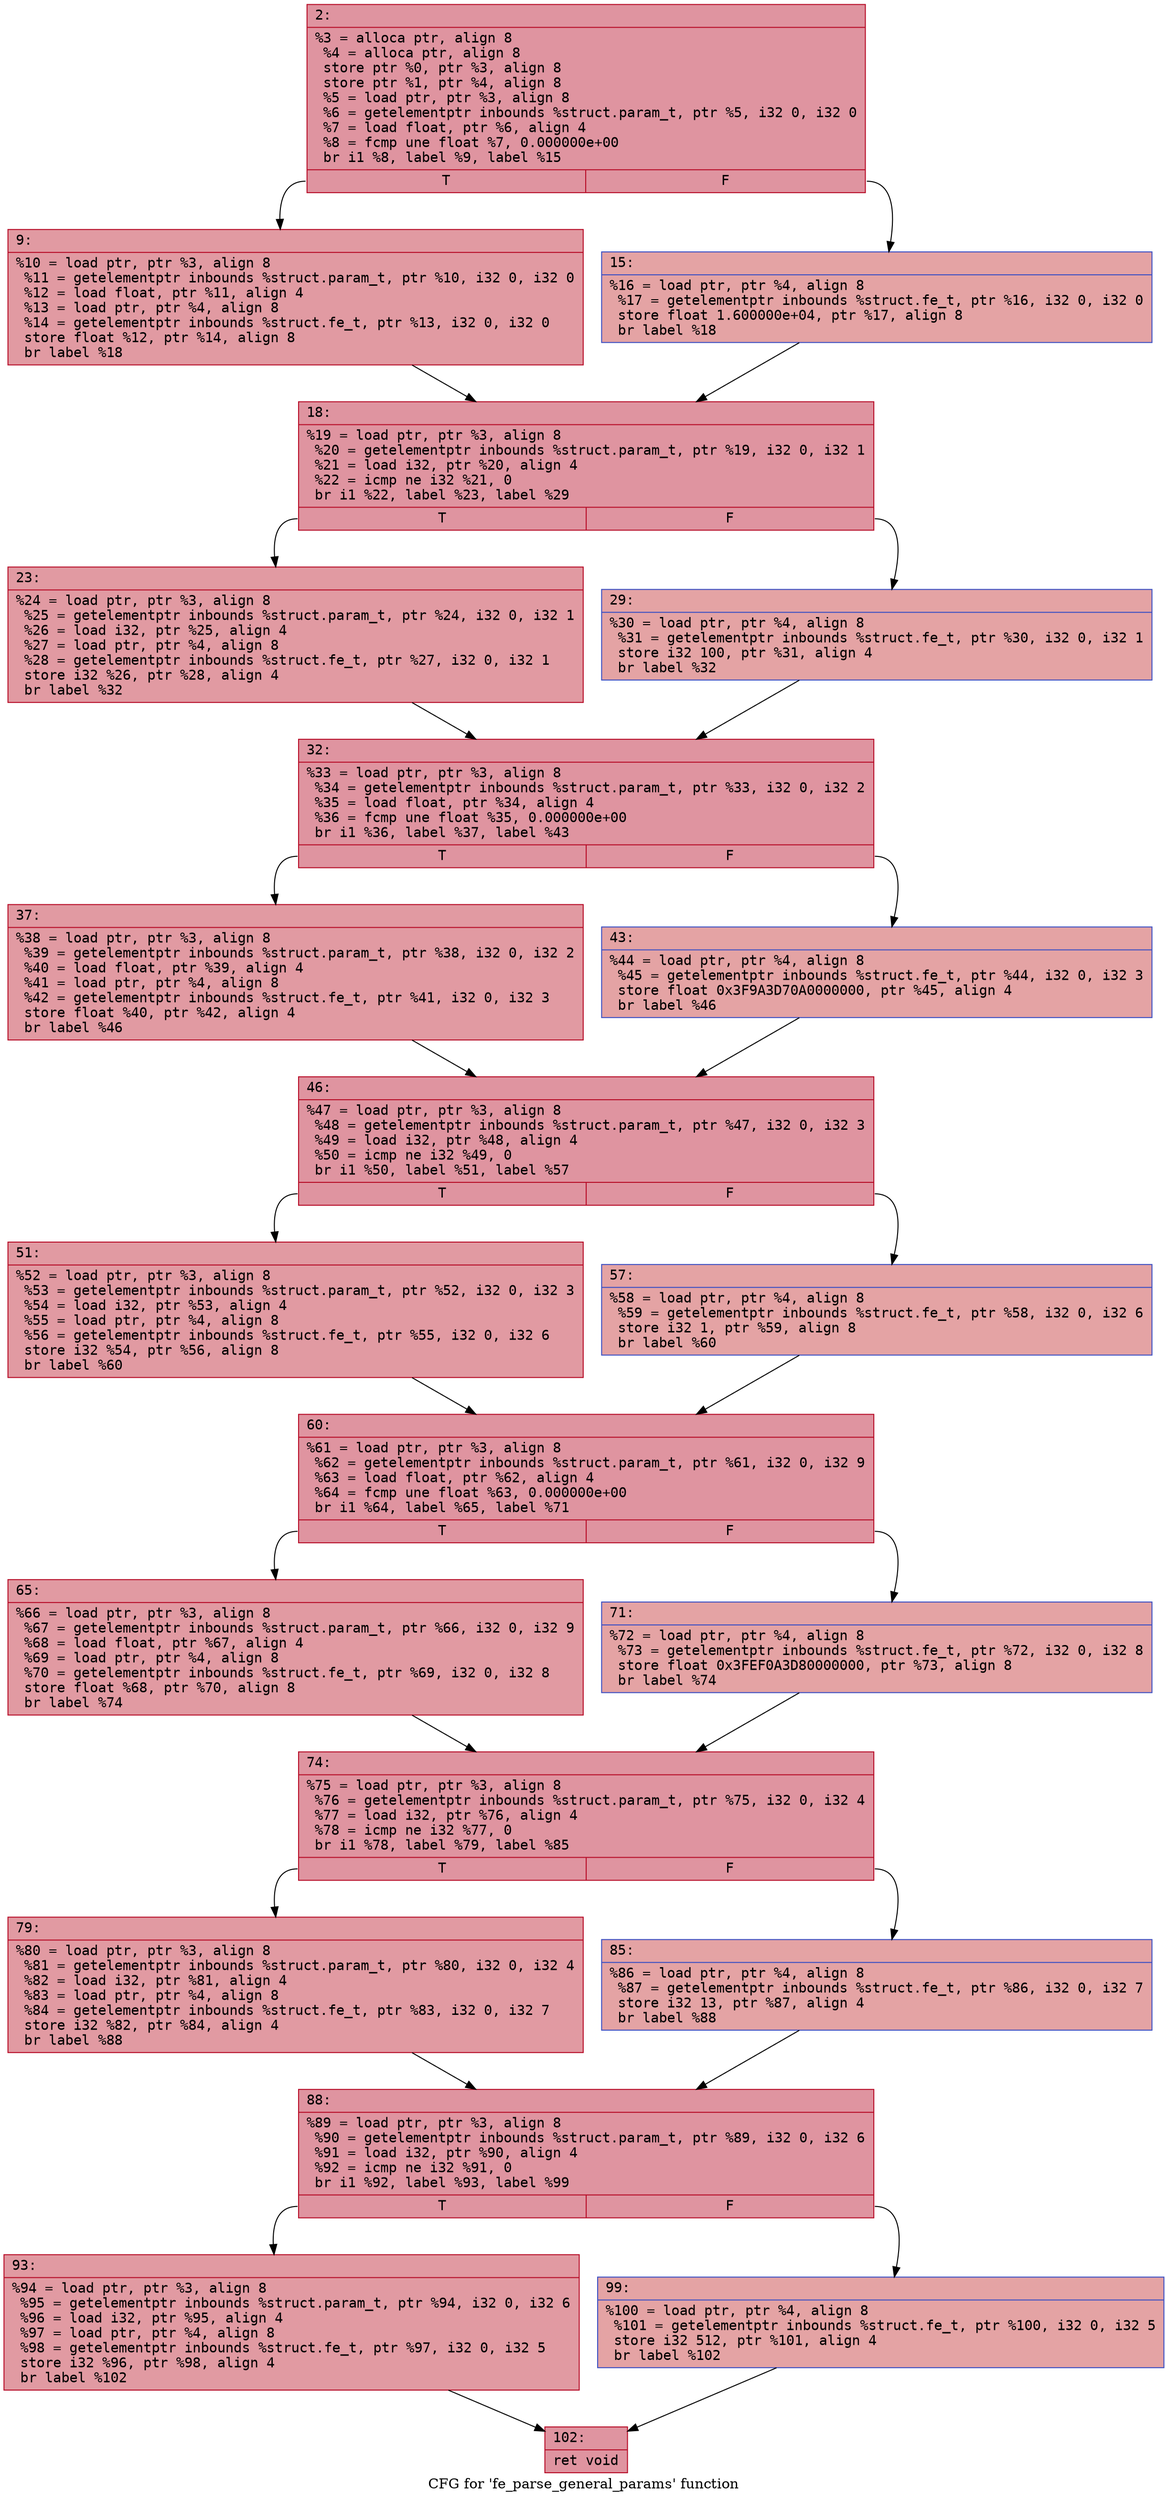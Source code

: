 digraph "CFG for 'fe_parse_general_params' function" {
	label="CFG for 'fe_parse_general_params' function";

	Node0x600003339bd0 [shape=record,color="#b70d28ff", style=filled, fillcolor="#b70d2870" fontname="Courier",label="{2:\l|  %3 = alloca ptr, align 8\l  %4 = alloca ptr, align 8\l  store ptr %0, ptr %3, align 8\l  store ptr %1, ptr %4, align 8\l  %5 = load ptr, ptr %3, align 8\l  %6 = getelementptr inbounds %struct.param_t, ptr %5, i32 0, i32 0\l  %7 = load float, ptr %6, align 4\l  %8 = fcmp une float %7, 0.000000e+00\l  br i1 %8, label %9, label %15\l|{<s0>T|<s1>F}}"];
	Node0x600003339bd0:s0 -> Node0x600003339c20[tooltip="2 -> 9\nProbability 62.50%" ];
	Node0x600003339bd0:s1 -> Node0x600003339c70[tooltip="2 -> 15\nProbability 37.50%" ];
	Node0x600003339c20 [shape=record,color="#b70d28ff", style=filled, fillcolor="#bb1b2c70" fontname="Courier",label="{9:\l|  %10 = load ptr, ptr %3, align 8\l  %11 = getelementptr inbounds %struct.param_t, ptr %10, i32 0, i32 0\l  %12 = load float, ptr %11, align 4\l  %13 = load ptr, ptr %4, align 8\l  %14 = getelementptr inbounds %struct.fe_t, ptr %13, i32 0, i32 0\l  store float %12, ptr %14, align 8\l  br label %18\l}"];
	Node0x600003339c20 -> Node0x600003339cc0[tooltip="9 -> 18\nProbability 100.00%" ];
	Node0x600003339c70 [shape=record,color="#3d50c3ff", style=filled, fillcolor="#c32e3170" fontname="Courier",label="{15:\l|  %16 = load ptr, ptr %4, align 8\l  %17 = getelementptr inbounds %struct.fe_t, ptr %16, i32 0, i32 0\l  store float 1.600000e+04, ptr %17, align 8\l  br label %18\l}"];
	Node0x600003339c70 -> Node0x600003339cc0[tooltip="15 -> 18\nProbability 100.00%" ];
	Node0x600003339cc0 [shape=record,color="#b70d28ff", style=filled, fillcolor="#b70d2870" fontname="Courier",label="{18:\l|  %19 = load ptr, ptr %3, align 8\l  %20 = getelementptr inbounds %struct.param_t, ptr %19, i32 0, i32 1\l  %21 = load i32, ptr %20, align 4\l  %22 = icmp ne i32 %21, 0\l  br i1 %22, label %23, label %29\l|{<s0>T|<s1>F}}"];
	Node0x600003339cc0:s0 -> Node0x600003339d10[tooltip="18 -> 23\nProbability 62.50%" ];
	Node0x600003339cc0:s1 -> Node0x600003339d60[tooltip="18 -> 29\nProbability 37.50%" ];
	Node0x600003339d10 [shape=record,color="#b70d28ff", style=filled, fillcolor="#bb1b2c70" fontname="Courier",label="{23:\l|  %24 = load ptr, ptr %3, align 8\l  %25 = getelementptr inbounds %struct.param_t, ptr %24, i32 0, i32 1\l  %26 = load i32, ptr %25, align 4\l  %27 = load ptr, ptr %4, align 8\l  %28 = getelementptr inbounds %struct.fe_t, ptr %27, i32 0, i32 1\l  store i32 %26, ptr %28, align 4\l  br label %32\l}"];
	Node0x600003339d10 -> Node0x600003339db0[tooltip="23 -> 32\nProbability 100.00%" ];
	Node0x600003339d60 [shape=record,color="#3d50c3ff", style=filled, fillcolor="#c32e3170" fontname="Courier",label="{29:\l|  %30 = load ptr, ptr %4, align 8\l  %31 = getelementptr inbounds %struct.fe_t, ptr %30, i32 0, i32 1\l  store i32 100, ptr %31, align 4\l  br label %32\l}"];
	Node0x600003339d60 -> Node0x600003339db0[tooltip="29 -> 32\nProbability 100.00%" ];
	Node0x600003339db0 [shape=record,color="#b70d28ff", style=filled, fillcolor="#b70d2870" fontname="Courier",label="{32:\l|  %33 = load ptr, ptr %3, align 8\l  %34 = getelementptr inbounds %struct.param_t, ptr %33, i32 0, i32 2\l  %35 = load float, ptr %34, align 4\l  %36 = fcmp une float %35, 0.000000e+00\l  br i1 %36, label %37, label %43\l|{<s0>T|<s1>F}}"];
	Node0x600003339db0:s0 -> Node0x600003339e00[tooltip="32 -> 37\nProbability 62.50%" ];
	Node0x600003339db0:s1 -> Node0x600003339e50[tooltip="32 -> 43\nProbability 37.50%" ];
	Node0x600003339e00 [shape=record,color="#b70d28ff", style=filled, fillcolor="#bb1b2c70" fontname="Courier",label="{37:\l|  %38 = load ptr, ptr %3, align 8\l  %39 = getelementptr inbounds %struct.param_t, ptr %38, i32 0, i32 2\l  %40 = load float, ptr %39, align 4\l  %41 = load ptr, ptr %4, align 8\l  %42 = getelementptr inbounds %struct.fe_t, ptr %41, i32 0, i32 3\l  store float %40, ptr %42, align 4\l  br label %46\l}"];
	Node0x600003339e00 -> Node0x600003339ea0[tooltip="37 -> 46\nProbability 100.00%" ];
	Node0x600003339e50 [shape=record,color="#3d50c3ff", style=filled, fillcolor="#c32e3170" fontname="Courier",label="{43:\l|  %44 = load ptr, ptr %4, align 8\l  %45 = getelementptr inbounds %struct.fe_t, ptr %44, i32 0, i32 3\l  store float 0x3F9A3D70A0000000, ptr %45, align 4\l  br label %46\l}"];
	Node0x600003339e50 -> Node0x600003339ea0[tooltip="43 -> 46\nProbability 100.00%" ];
	Node0x600003339ea0 [shape=record,color="#b70d28ff", style=filled, fillcolor="#b70d2870" fontname="Courier",label="{46:\l|  %47 = load ptr, ptr %3, align 8\l  %48 = getelementptr inbounds %struct.param_t, ptr %47, i32 0, i32 3\l  %49 = load i32, ptr %48, align 4\l  %50 = icmp ne i32 %49, 0\l  br i1 %50, label %51, label %57\l|{<s0>T|<s1>F}}"];
	Node0x600003339ea0:s0 -> Node0x600003339ef0[tooltip="46 -> 51\nProbability 62.50%" ];
	Node0x600003339ea0:s1 -> Node0x600003339f40[tooltip="46 -> 57\nProbability 37.50%" ];
	Node0x600003339ef0 [shape=record,color="#b70d28ff", style=filled, fillcolor="#bb1b2c70" fontname="Courier",label="{51:\l|  %52 = load ptr, ptr %3, align 8\l  %53 = getelementptr inbounds %struct.param_t, ptr %52, i32 0, i32 3\l  %54 = load i32, ptr %53, align 4\l  %55 = load ptr, ptr %4, align 8\l  %56 = getelementptr inbounds %struct.fe_t, ptr %55, i32 0, i32 6\l  store i32 %54, ptr %56, align 8\l  br label %60\l}"];
	Node0x600003339ef0 -> Node0x600003339f90[tooltip="51 -> 60\nProbability 100.00%" ];
	Node0x600003339f40 [shape=record,color="#3d50c3ff", style=filled, fillcolor="#c32e3170" fontname="Courier",label="{57:\l|  %58 = load ptr, ptr %4, align 8\l  %59 = getelementptr inbounds %struct.fe_t, ptr %58, i32 0, i32 6\l  store i32 1, ptr %59, align 8\l  br label %60\l}"];
	Node0x600003339f40 -> Node0x600003339f90[tooltip="57 -> 60\nProbability 100.00%" ];
	Node0x600003339f90 [shape=record,color="#b70d28ff", style=filled, fillcolor="#b70d2870" fontname="Courier",label="{60:\l|  %61 = load ptr, ptr %3, align 8\l  %62 = getelementptr inbounds %struct.param_t, ptr %61, i32 0, i32 9\l  %63 = load float, ptr %62, align 4\l  %64 = fcmp une float %63, 0.000000e+00\l  br i1 %64, label %65, label %71\l|{<s0>T|<s1>F}}"];
	Node0x600003339f90:s0 -> Node0x600003339fe0[tooltip="60 -> 65\nProbability 62.50%" ];
	Node0x600003339f90:s1 -> Node0x60000333a030[tooltip="60 -> 71\nProbability 37.50%" ];
	Node0x600003339fe0 [shape=record,color="#b70d28ff", style=filled, fillcolor="#bb1b2c70" fontname="Courier",label="{65:\l|  %66 = load ptr, ptr %3, align 8\l  %67 = getelementptr inbounds %struct.param_t, ptr %66, i32 0, i32 9\l  %68 = load float, ptr %67, align 4\l  %69 = load ptr, ptr %4, align 8\l  %70 = getelementptr inbounds %struct.fe_t, ptr %69, i32 0, i32 8\l  store float %68, ptr %70, align 8\l  br label %74\l}"];
	Node0x600003339fe0 -> Node0x60000333a080[tooltip="65 -> 74\nProbability 100.00%" ];
	Node0x60000333a030 [shape=record,color="#3d50c3ff", style=filled, fillcolor="#c32e3170" fontname="Courier",label="{71:\l|  %72 = load ptr, ptr %4, align 8\l  %73 = getelementptr inbounds %struct.fe_t, ptr %72, i32 0, i32 8\l  store float 0x3FEF0A3D80000000, ptr %73, align 8\l  br label %74\l}"];
	Node0x60000333a030 -> Node0x60000333a080[tooltip="71 -> 74\nProbability 100.00%" ];
	Node0x60000333a080 [shape=record,color="#b70d28ff", style=filled, fillcolor="#b70d2870" fontname="Courier",label="{74:\l|  %75 = load ptr, ptr %3, align 8\l  %76 = getelementptr inbounds %struct.param_t, ptr %75, i32 0, i32 4\l  %77 = load i32, ptr %76, align 4\l  %78 = icmp ne i32 %77, 0\l  br i1 %78, label %79, label %85\l|{<s0>T|<s1>F}}"];
	Node0x60000333a080:s0 -> Node0x60000333a0d0[tooltip="74 -> 79\nProbability 62.50%" ];
	Node0x60000333a080:s1 -> Node0x60000333a120[tooltip="74 -> 85\nProbability 37.50%" ];
	Node0x60000333a0d0 [shape=record,color="#b70d28ff", style=filled, fillcolor="#bb1b2c70" fontname="Courier",label="{79:\l|  %80 = load ptr, ptr %3, align 8\l  %81 = getelementptr inbounds %struct.param_t, ptr %80, i32 0, i32 4\l  %82 = load i32, ptr %81, align 4\l  %83 = load ptr, ptr %4, align 8\l  %84 = getelementptr inbounds %struct.fe_t, ptr %83, i32 0, i32 7\l  store i32 %82, ptr %84, align 4\l  br label %88\l}"];
	Node0x60000333a0d0 -> Node0x60000333a170[tooltip="79 -> 88\nProbability 100.00%" ];
	Node0x60000333a120 [shape=record,color="#3d50c3ff", style=filled, fillcolor="#c32e3170" fontname="Courier",label="{85:\l|  %86 = load ptr, ptr %4, align 8\l  %87 = getelementptr inbounds %struct.fe_t, ptr %86, i32 0, i32 7\l  store i32 13, ptr %87, align 4\l  br label %88\l}"];
	Node0x60000333a120 -> Node0x60000333a170[tooltip="85 -> 88\nProbability 100.00%" ];
	Node0x60000333a170 [shape=record,color="#b70d28ff", style=filled, fillcolor="#b70d2870" fontname="Courier",label="{88:\l|  %89 = load ptr, ptr %3, align 8\l  %90 = getelementptr inbounds %struct.param_t, ptr %89, i32 0, i32 6\l  %91 = load i32, ptr %90, align 4\l  %92 = icmp ne i32 %91, 0\l  br i1 %92, label %93, label %99\l|{<s0>T|<s1>F}}"];
	Node0x60000333a170:s0 -> Node0x60000333a1c0[tooltip="88 -> 93\nProbability 62.50%" ];
	Node0x60000333a170:s1 -> Node0x60000333a210[tooltip="88 -> 99\nProbability 37.50%" ];
	Node0x60000333a1c0 [shape=record,color="#b70d28ff", style=filled, fillcolor="#bb1b2c70" fontname="Courier",label="{93:\l|  %94 = load ptr, ptr %3, align 8\l  %95 = getelementptr inbounds %struct.param_t, ptr %94, i32 0, i32 6\l  %96 = load i32, ptr %95, align 4\l  %97 = load ptr, ptr %4, align 8\l  %98 = getelementptr inbounds %struct.fe_t, ptr %97, i32 0, i32 5\l  store i32 %96, ptr %98, align 4\l  br label %102\l}"];
	Node0x60000333a1c0 -> Node0x60000333a260[tooltip="93 -> 102\nProbability 100.00%" ];
	Node0x60000333a210 [shape=record,color="#3d50c3ff", style=filled, fillcolor="#c32e3170" fontname="Courier",label="{99:\l|  %100 = load ptr, ptr %4, align 8\l  %101 = getelementptr inbounds %struct.fe_t, ptr %100, i32 0, i32 5\l  store i32 512, ptr %101, align 4\l  br label %102\l}"];
	Node0x60000333a210 -> Node0x60000333a260[tooltip="99 -> 102\nProbability 100.00%" ];
	Node0x60000333a260 [shape=record,color="#b70d28ff", style=filled, fillcolor="#b70d2870" fontname="Courier",label="{102:\l|  ret void\l}"];
}

